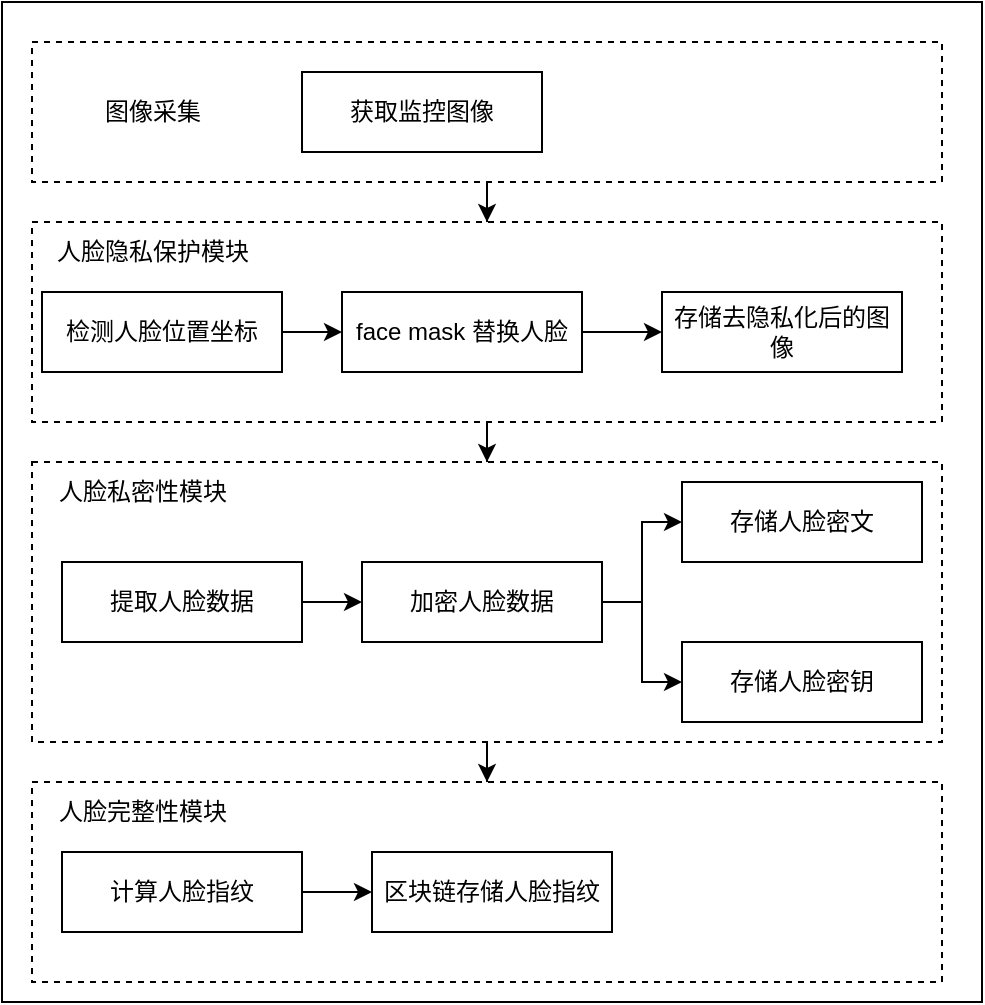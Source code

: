 <mxfile version="20.4.1" type="github" pages="2">
  <diagram id="C5RBs43oDa-KdzZeNtuy" name="正向过程">
    <mxGraphModel dx="1422" dy="786" grid="1" gridSize="10" guides="1" tooltips="1" connect="1" arrows="1" fold="1" page="1" pageScale="1" pageWidth="827" pageHeight="1169" math="0" shadow="0">
      <root>
        <mxCell id="WIyWlLk6GJQsqaUBKTNV-0" />
        <mxCell id="WIyWlLk6GJQsqaUBKTNV-1" parent="WIyWlLk6GJQsqaUBKTNV-0" />
        <mxCell id="MVzGXysxAG-uWQFW-auq-35" value="" style="rounded=0;whiteSpace=wrap;html=1;fillColor=none;" vertex="1" parent="WIyWlLk6GJQsqaUBKTNV-1">
          <mxGeometry x="130" y="80" width="490" height="500" as="geometry" />
        </mxCell>
        <mxCell id="MVzGXysxAG-uWQFW-auq-25" value="" style="rounded=0;whiteSpace=wrap;html=1;fillColor=none;dashed=1;" vertex="1" parent="WIyWlLk6GJQsqaUBKTNV-1">
          <mxGeometry x="145" y="470" width="455" height="100" as="geometry" />
        </mxCell>
        <mxCell id="MVzGXysxAG-uWQFW-auq-24" value="" style="rounded=0;whiteSpace=wrap;html=1;fillColor=none;dashed=1;" vertex="1" parent="WIyWlLk6GJQsqaUBKTNV-1">
          <mxGeometry x="145" y="310" width="455" height="140" as="geometry" />
        </mxCell>
        <mxCell id="MVzGXysxAG-uWQFW-auq-21" value="" style="rounded=0;whiteSpace=wrap;html=1;fillColor=none;dashed=1;" vertex="1" parent="WIyWlLk6GJQsqaUBKTNV-1">
          <mxGeometry x="145" y="190" width="455" height="100" as="geometry" />
        </mxCell>
        <mxCell id="MVzGXysxAG-uWQFW-auq-20" value="" style="rounded=0;whiteSpace=wrap;html=1;fillColor=none;dashed=1;" vertex="1" parent="WIyWlLk6GJQsqaUBKTNV-1">
          <mxGeometry x="145" y="100" width="455" height="70" as="geometry" />
        </mxCell>
        <mxCell id="WIyWlLk6GJQsqaUBKTNV-3" value="获取监控图像" style="rounded=0;whiteSpace=wrap;html=1;fontSize=12;glass=0;strokeWidth=1;shadow=0;" parent="WIyWlLk6GJQsqaUBKTNV-1" vertex="1">
          <mxGeometry x="280" y="115" width="120" height="40" as="geometry" />
        </mxCell>
        <mxCell id="MVzGXysxAG-uWQFW-auq-2" value="图像采集" style="text;html=1;align=center;verticalAlign=middle;resizable=0;points=[];autosize=1;strokeColor=none;fillColor=none;" vertex="1" parent="WIyWlLk6GJQsqaUBKTNV-1">
          <mxGeometry x="170" y="120" width="70" height="30" as="geometry" />
        </mxCell>
        <mxCell id="MVzGXysxAG-uWQFW-auq-6" style="edgeStyle=orthogonalEdgeStyle;rounded=0;orthogonalLoop=1;jettySize=auto;html=1;" edge="1" parent="WIyWlLk6GJQsqaUBKTNV-1" source="MVzGXysxAG-uWQFW-auq-3" target="MVzGXysxAG-uWQFW-auq-4">
          <mxGeometry relative="1" as="geometry" />
        </mxCell>
        <mxCell id="MVzGXysxAG-uWQFW-auq-3" value="检测人脸位置坐标" style="rounded=0;whiteSpace=wrap;html=1;fillColor=default;" vertex="1" parent="WIyWlLk6GJQsqaUBKTNV-1">
          <mxGeometry x="150" y="225" width="120" height="40" as="geometry" />
        </mxCell>
        <mxCell id="MVzGXysxAG-uWQFW-auq-7" style="edgeStyle=orthogonalEdgeStyle;rounded=0;orthogonalLoop=1;jettySize=auto;html=1;entryX=0;entryY=0.5;entryDx=0;entryDy=0;" edge="1" parent="WIyWlLk6GJQsqaUBKTNV-1" source="MVzGXysxAG-uWQFW-auq-4" target="MVzGXysxAG-uWQFW-auq-5">
          <mxGeometry relative="1" as="geometry" />
        </mxCell>
        <mxCell id="MVzGXysxAG-uWQFW-auq-4" value="face mask 替换人脸" style="rounded=0;whiteSpace=wrap;html=1;fillColor=default;" vertex="1" parent="WIyWlLk6GJQsqaUBKTNV-1">
          <mxGeometry x="300" y="225" width="120" height="40" as="geometry" />
        </mxCell>
        <mxCell id="MVzGXysxAG-uWQFW-auq-5" value="存储去隐私化后的图像" style="rounded=0;whiteSpace=wrap;html=1;fillColor=default;" vertex="1" parent="WIyWlLk6GJQsqaUBKTNV-1">
          <mxGeometry x="460" y="225" width="120" height="40" as="geometry" />
        </mxCell>
        <mxCell id="MVzGXysxAG-uWQFW-auq-13" style="edgeStyle=orthogonalEdgeStyle;rounded=0;orthogonalLoop=1;jettySize=auto;html=1;entryX=0;entryY=0.5;entryDx=0;entryDy=0;" edge="1" parent="WIyWlLk6GJQsqaUBKTNV-1" source="MVzGXysxAG-uWQFW-auq-8" target="MVzGXysxAG-uWQFW-auq-9">
          <mxGeometry relative="1" as="geometry" />
        </mxCell>
        <mxCell id="MVzGXysxAG-uWQFW-auq-8" value="提取人脸数据" style="rounded=0;whiteSpace=wrap;html=1;fillColor=default;" vertex="1" parent="WIyWlLk6GJQsqaUBKTNV-1">
          <mxGeometry x="160" y="360" width="120" height="40" as="geometry" />
        </mxCell>
        <mxCell id="MVzGXysxAG-uWQFW-auq-14" style="edgeStyle=orthogonalEdgeStyle;rounded=0;orthogonalLoop=1;jettySize=auto;html=1;entryX=0;entryY=0.5;entryDx=0;entryDy=0;" edge="1" parent="WIyWlLk6GJQsqaUBKTNV-1" source="MVzGXysxAG-uWQFW-auq-9" target="MVzGXysxAG-uWQFW-auq-11">
          <mxGeometry relative="1" as="geometry" />
        </mxCell>
        <mxCell id="MVzGXysxAG-uWQFW-auq-15" style="edgeStyle=orthogonalEdgeStyle;rounded=0;orthogonalLoop=1;jettySize=auto;html=1;entryX=0;entryY=0.5;entryDx=0;entryDy=0;" edge="1" parent="WIyWlLk6GJQsqaUBKTNV-1" source="MVzGXysxAG-uWQFW-auq-9" target="MVzGXysxAG-uWQFW-auq-12">
          <mxGeometry relative="1" as="geometry" />
        </mxCell>
        <mxCell id="MVzGXysxAG-uWQFW-auq-9" value="加密人脸数据" style="rounded=0;whiteSpace=wrap;html=1;fillColor=default;" vertex="1" parent="WIyWlLk6GJQsqaUBKTNV-1">
          <mxGeometry x="310" y="360" width="120" height="40" as="geometry" />
        </mxCell>
        <mxCell id="MVzGXysxAG-uWQFW-auq-11" value="存储人脸密文" style="rounded=0;whiteSpace=wrap;html=1;fillColor=default;" vertex="1" parent="WIyWlLk6GJQsqaUBKTNV-1">
          <mxGeometry x="470" y="320" width="120" height="40" as="geometry" />
        </mxCell>
        <mxCell id="MVzGXysxAG-uWQFW-auq-12" value="存储人脸密钥" style="rounded=0;whiteSpace=wrap;html=1;fillColor=default;" vertex="1" parent="WIyWlLk6GJQsqaUBKTNV-1">
          <mxGeometry x="470" y="400" width="120" height="40" as="geometry" />
        </mxCell>
        <mxCell id="MVzGXysxAG-uWQFW-auq-39" style="edgeStyle=orthogonalEdgeStyle;rounded=0;orthogonalLoop=1;jettySize=auto;html=1;entryX=0;entryY=0.5;entryDx=0;entryDy=0;" edge="1" parent="WIyWlLk6GJQsqaUBKTNV-1" source="MVzGXysxAG-uWQFW-auq-16" target="MVzGXysxAG-uWQFW-auq-17">
          <mxGeometry relative="1" as="geometry" />
        </mxCell>
        <mxCell id="MVzGXysxAG-uWQFW-auq-16" value="计算人脸指纹" style="rounded=0;whiteSpace=wrap;html=1;fillColor=default;" vertex="1" parent="WIyWlLk6GJQsqaUBKTNV-1">
          <mxGeometry x="160" y="505" width="120" height="40" as="geometry" />
        </mxCell>
        <mxCell id="MVzGXysxAG-uWQFW-auq-17" value="区块链存储人脸指纹" style="rounded=0;whiteSpace=wrap;html=1;fillColor=default;" vertex="1" parent="WIyWlLk6GJQsqaUBKTNV-1">
          <mxGeometry x="315" y="505" width="120" height="40" as="geometry" />
        </mxCell>
        <mxCell id="MVzGXysxAG-uWQFW-auq-23" style="edgeStyle=orthogonalEdgeStyle;rounded=0;orthogonalLoop=1;jettySize=auto;html=1;entryX=0.5;entryY=0;entryDx=0;entryDy=0;" edge="1" parent="WIyWlLk6GJQsqaUBKTNV-1" source="MVzGXysxAG-uWQFW-auq-20" target="MVzGXysxAG-uWQFW-auq-21">
          <mxGeometry relative="1" as="geometry" />
        </mxCell>
        <mxCell id="MVzGXysxAG-uWQFW-auq-26" style="edgeStyle=orthogonalEdgeStyle;rounded=0;orthogonalLoop=1;jettySize=auto;html=1;entryX=0.5;entryY=0;entryDx=0;entryDy=0;" edge="1" parent="WIyWlLk6GJQsqaUBKTNV-1" source="MVzGXysxAG-uWQFW-auq-21" target="MVzGXysxAG-uWQFW-auq-24">
          <mxGeometry relative="1" as="geometry" />
        </mxCell>
        <mxCell id="MVzGXysxAG-uWQFW-auq-27" style="edgeStyle=orthogonalEdgeStyle;rounded=0;orthogonalLoop=1;jettySize=auto;html=1;entryX=0.5;entryY=0;entryDx=0;entryDy=0;" edge="1" parent="WIyWlLk6GJQsqaUBKTNV-1" source="MVzGXysxAG-uWQFW-auq-24" target="MVzGXysxAG-uWQFW-auq-25">
          <mxGeometry relative="1" as="geometry" />
        </mxCell>
        <mxCell id="MVzGXysxAG-uWQFW-auq-29" value="人脸隐私保护模块" style="text;html=1;align=center;verticalAlign=middle;resizable=0;points=[];autosize=1;strokeColor=none;fillColor=none;" vertex="1" parent="WIyWlLk6GJQsqaUBKTNV-1">
          <mxGeometry x="145" y="190" width="120" height="30" as="geometry" />
        </mxCell>
        <mxCell id="MVzGXysxAG-uWQFW-auq-30" value="人脸私密性模块&lt;br&gt;" style="text;html=1;align=center;verticalAlign=middle;resizable=0;points=[];autosize=1;strokeColor=none;fillColor=none;" vertex="1" parent="WIyWlLk6GJQsqaUBKTNV-1">
          <mxGeometry x="145" y="310" width="110" height="30" as="geometry" />
        </mxCell>
        <mxCell id="MVzGXysxAG-uWQFW-auq-31" value="人脸完整性模块" style="text;html=1;align=center;verticalAlign=middle;resizable=0;points=[];autosize=1;strokeColor=none;fillColor=none;" vertex="1" parent="WIyWlLk6GJQsqaUBKTNV-1">
          <mxGeometry x="145" y="470" width="110" height="30" as="geometry" />
        </mxCell>
      </root>
    </mxGraphModel>
  </diagram>
  <diagram id="-VKIrLLDTGQx4RRVJaQG" name="反向过程">
    <mxGraphModel dx="1422" dy="786" grid="1" gridSize="10" guides="1" tooltips="1" connect="1" arrows="1" fold="1" page="1" pageScale="1" pageWidth="827" pageHeight="1169" math="0" shadow="0">
      <root>
        <mxCell id="0" />
        <mxCell id="1" parent="0" />
        <mxCell id="1kAMh8px42mwaqg6lwGX-1" value="检索图片库" style="rounded=1;whiteSpace=wrap;html=1;fillColor=default;" vertex="1" parent="1">
          <mxGeometry x="170" y="30" width="120" height="60" as="geometry" />
        </mxCell>
        <mxCell id="1kAMh8px42mwaqg6lwGX-2" value="获取去隐私化的图像" style="rounded=1;whiteSpace=wrap;html=1;fillColor=default;" vertex="1" parent="1">
          <mxGeometry x="170" y="130" width="120" height="60" as="geometry" />
        </mxCell>
      </root>
    </mxGraphModel>
  </diagram>
</mxfile>
